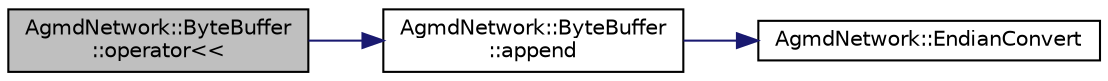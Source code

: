 digraph "AgmdNetwork::ByteBuffer::operator&lt;&lt;"
{
  edge [fontname="Helvetica",fontsize="10",labelfontname="Helvetica",labelfontsize="10"];
  node [fontname="Helvetica",fontsize="10",shape=record];
  rankdir="LR";
  Node1 [label="AgmdNetwork::ByteBuffer\l::operator\<\<",height=0.2,width=0.4,color="black", fillcolor="grey75", style="filled" fontcolor="black"];
  Node1 -> Node2 [color="midnightblue",fontsize="10",style="solid"];
  Node2 [label="AgmdNetwork::ByteBuffer\l::append",height=0.2,width=0.4,color="black", fillcolor="white", style="filled",URL="$class_agmd_network_1_1_byte_buffer.html#ad1f64e19c6c0b4039c7b356393cec1dc"];
  Node2 -> Node3 [color="midnightblue",fontsize="10",style="solid"];
  Node3 [label="AgmdNetwork::EndianConvert",height=0.2,width=0.4,color="black", fillcolor="white", style="filled",URL="$namespace_agmd_network.html#a99165d18c9ba6f33bea3804804884645"];
}
